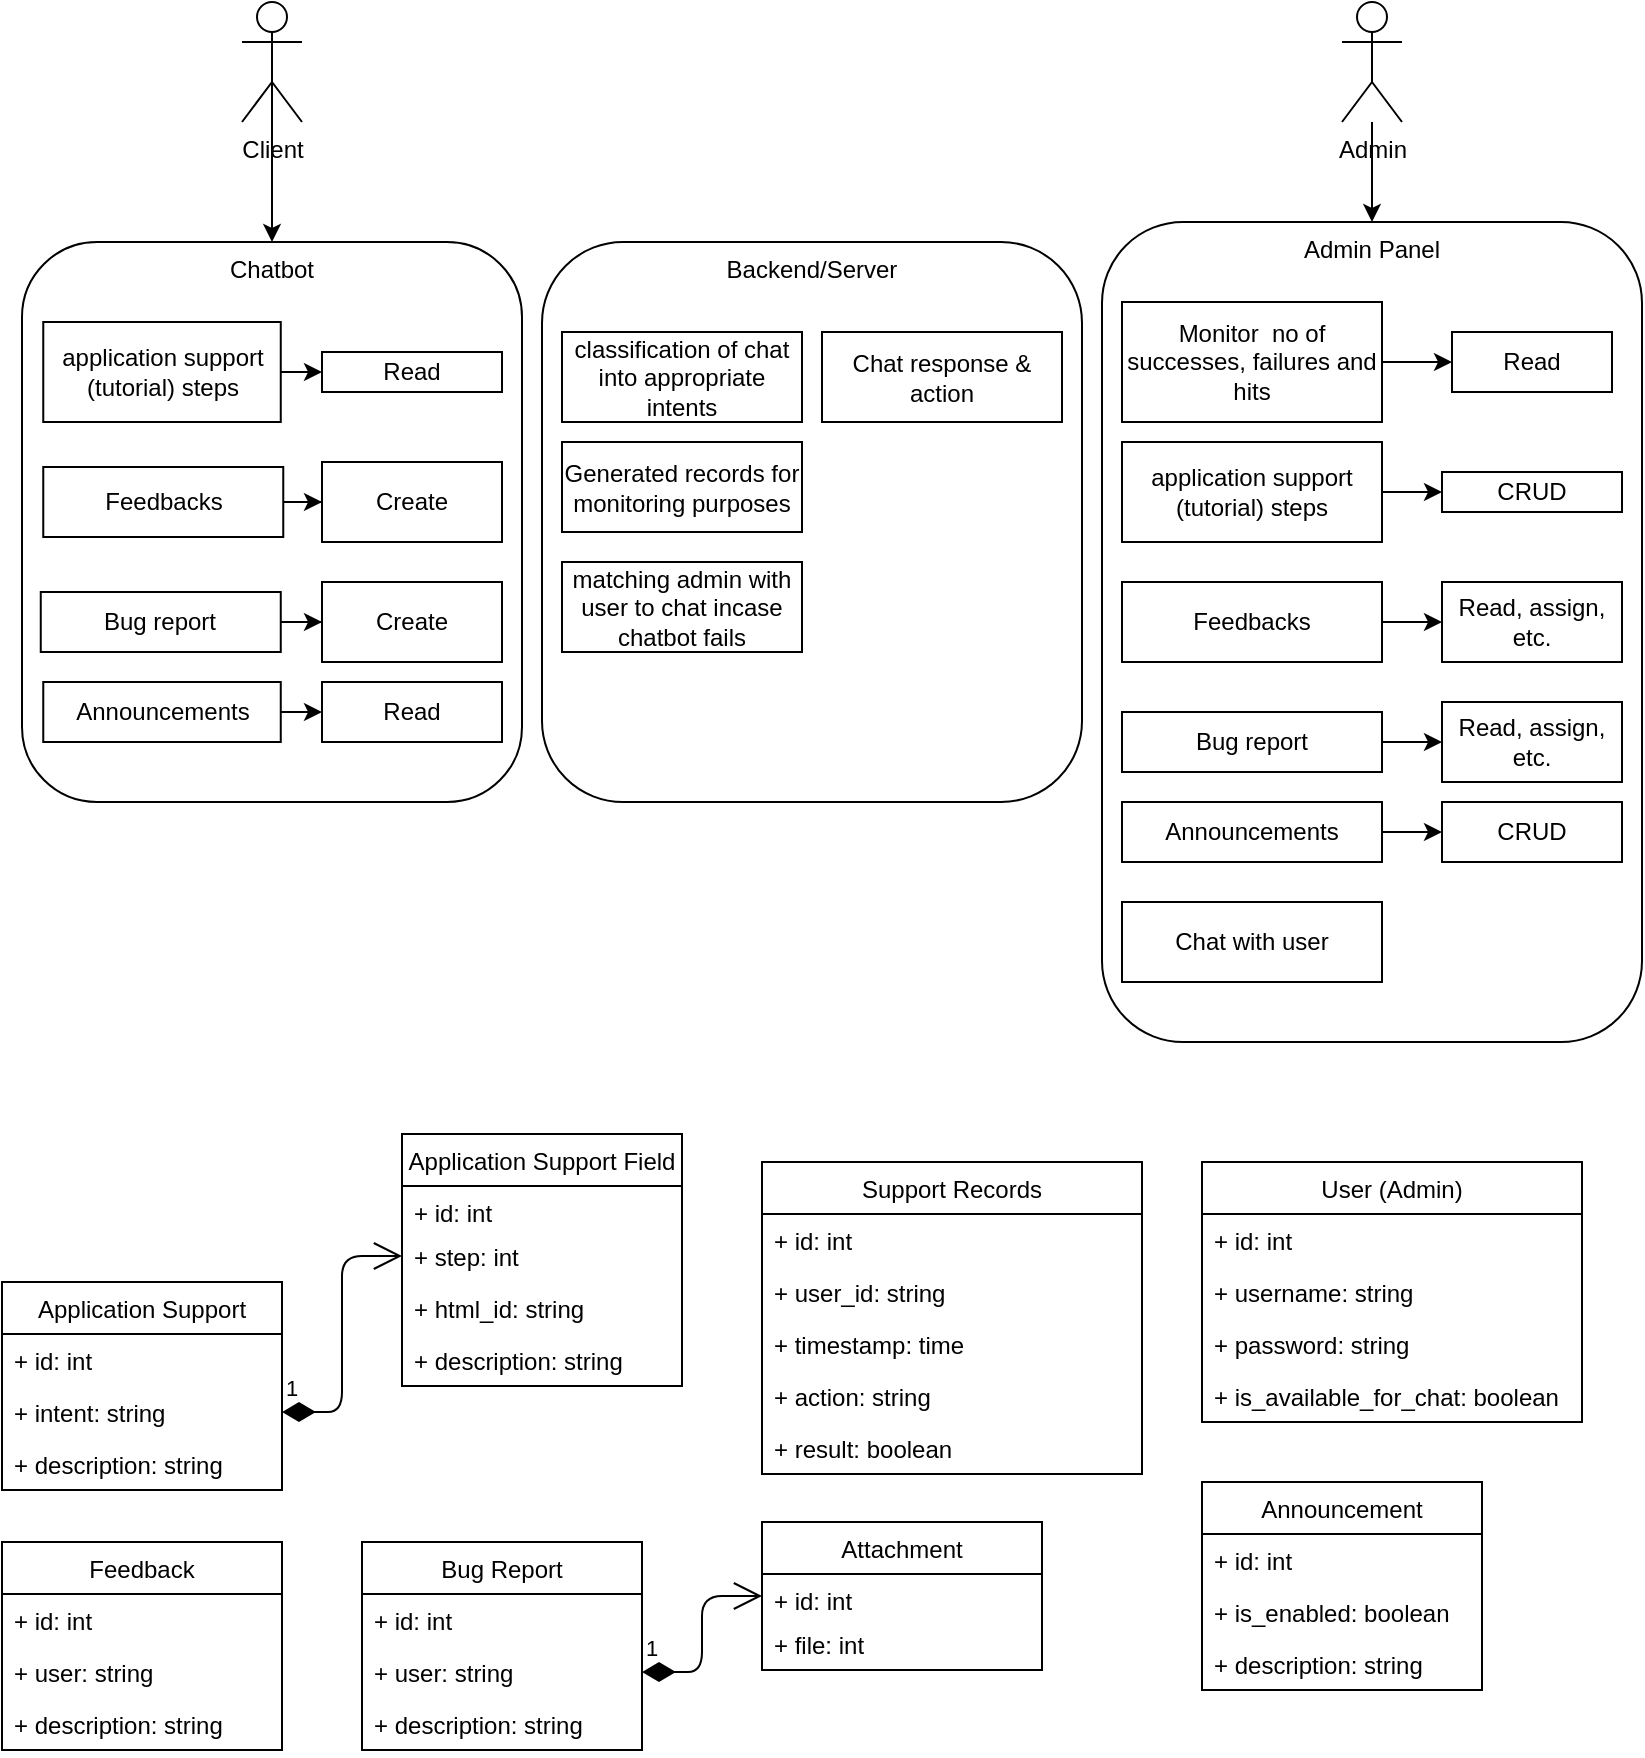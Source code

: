 <mxfile version="14.6.13" type="device"><diagram id="slBNBqp8kM-hiiNaj3mM" name="Page-1"><mxGraphModel dx="946" dy="645" grid="1" gridSize="10" guides="1" tooltips="1" connect="1" arrows="1" fold="1" page="1" pageScale="1" pageWidth="850" pageHeight="1100" math="0" shadow="0"><root><mxCell id="0"/><mxCell id="1" parent="0"/><mxCell id="my_7qZNxJFm8CVcd_y7L-30" value="Admin Panel" style="rounded=1;whiteSpace=wrap;html=1;verticalAlign=top;" vertex="1" parent="1"><mxGeometry x="570" y="160" width="270" height="410" as="geometry"/></mxCell><mxCell id="my_7qZNxJFm8CVcd_y7L-10" style="edgeStyle=orthogonalEdgeStyle;rounded=0;orthogonalLoop=1;jettySize=auto;html=1;exitX=0.5;exitY=0.5;exitDx=0;exitDy=0;exitPerimeter=0;" edge="1" parent="1" source="my_7qZNxJFm8CVcd_y7L-2" target="my_7qZNxJFm8CVcd_y7L-35"><mxGeometry relative="1" as="geometry"><mxPoint x="165" y="290" as="targetPoint"/></mxGeometry></mxCell><mxCell id="my_7qZNxJFm8CVcd_y7L-2" value="Client" style="shape=umlActor;verticalLabelPosition=bottom;verticalAlign=top;html=1;outlineConnect=0;" vertex="1" parent="1"><mxGeometry x="140" y="50" width="30" height="60" as="geometry"/></mxCell><mxCell id="my_7qZNxJFm8CVcd_y7L-11" style="edgeStyle=orthogonalEdgeStyle;rounded=0;orthogonalLoop=1;jettySize=auto;html=1;entryX=0.5;entryY=0;entryDx=0;entryDy=0;" edge="1" parent="1" source="my_7qZNxJFm8CVcd_y7L-3" target="my_7qZNxJFm8CVcd_y7L-30"><mxGeometry relative="1" as="geometry"><mxPoint x="635" y="140" as="targetPoint"/></mxGeometry></mxCell><mxCell id="my_7qZNxJFm8CVcd_y7L-3" value="Admin&lt;br&gt;" style="shape=umlActor;verticalLabelPosition=bottom;verticalAlign=top;html=1;outlineConnect=0;" vertex="1" parent="1"><mxGeometry x="690" y="50" width="30" height="60" as="geometry"/></mxCell><mxCell id="my_7qZNxJFm8CVcd_y7L-34" style="edgeStyle=orthogonalEdgeStyle;rounded=0;orthogonalLoop=1;jettySize=auto;html=1;entryX=0;entryY=0.5;entryDx=0;entryDy=0;" edge="1" parent="1" source="my_7qZNxJFm8CVcd_y7L-14" target="my_7qZNxJFm8CVcd_y7L-33"><mxGeometry relative="1" as="geometry"/></mxCell><mxCell id="my_7qZNxJFm8CVcd_y7L-14" value="Monitor &amp;nbsp;no of successes, failures and hits" style="whiteSpace=wrap;html=1;" vertex="1" parent="1"><mxGeometry x="580" y="200" width="130" height="60" as="geometry"/></mxCell><mxCell id="my_7qZNxJFm8CVcd_y7L-19" style="edgeStyle=orthogonalEdgeStyle;rounded=0;orthogonalLoop=1;jettySize=auto;html=1;" edge="1" parent="1" source="my_7qZNxJFm8CVcd_y7L-18" target="my_7qZNxJFm8CVcd_y7L-20"><mxGeometry relative="1" as="geometry"><mxPoint x="690" y="290" as="targetPoint"/></mxGeometry></mxCell><mxCell id="my_7qZNxJFm8CVcd_y7L-18" value="application support (tutorial) steps" style="whiteSpace=wrap;html=1;" vertex="1" parent="1"><mxGeometry x="580" y="270" width="130" height="50" as="geometry"/></mxCell><mxCell id="my_7qZNxJFm8CVcd_y7L-20" value="CRUD" style="rounded=0;whiteSpace=wrap;html=1;" vertex="1" parent="1"><mxGeometry x="740" y="285" width="90" height="20" as="geometry"/></mxCell><mxCell id="my_7qZNxJFm8CVcd_y7L-21" style="edgeStyle=orthogonalEdgeStyle;rounded=0;orthogonalLoop=1;jettySize=auto;html=1;" edge="1" parent="1" source="my_7qZNxJFm8CVcd_y7L-22" target="my_7qZNxJFm8CVcd_y7L-23"><mxGeometry relative="1" as="geometry"><mxPoint x="690" y="360" as="targetPoint"/></mxGeometry></mxCell><mxCell id="my_7qZNxJFm8CVcd_y7L-22" value="Feedbacks" style="whiteSpace=wrap;html=1;" vertex="1" parent="1"><mxGeometry x="580" y="340" width="130" height="40" as="geometry"/></mxCell><mxCell id="my_7qZNxJFm8CVcd_y7L-23" value="Read, assign, etc." style="rounded=0;whiteSpace=wrap;html=1;" vertex="1" parent="1"><mxGeometry x="740" y="340" width="90" height="40" as="geometry"/></mxCell><mxCell id="my_7qZNxJFm8CVcd_y7L-24" style="edgeStyle=orthogonalEdgeStyle;rounded=0;orthogonalLoop=1;jettySize=auto;html=1;" edge="1" parent="1" source="my_7qZNxJFm8CVcd_y7L-25" target="my_7qZNxJFm8CVcd_y7L-26"><mxGeometry relative="1" as="geometry"><mxPoint x="690" y="430" as="targetPoint"/></mxGeometry></mxCell><mxCell id="my_7qZNxJFm8CVcd_y7L-25" value="Bug report" style="whiteSpace=wrap;html=1;" vertex="1" parent="1"><mxGeometry x="580" y="405" width="130" height="30" as="geometry"/></mxCell><mxCell id="my_7qZNxJFm8CVcd_y7L-26" value="Read, assign, etc." style="rounded=0;whiteSpace=wrap;html=1;" vertex="1" parent="1"><mxGeometry x="740" y="400" width="90" height="40" as="geometry"/></mxCell><mxCell id="my_7qZNxJFm8CVcd_y7L-27" style="edgeStyle=orthogonalEdgeStyle;rounded=0;orthogonalLoop=1;jettySize=auto;html=1;" edge="1" parent="1" source="my_7qZNxJFm8CVcd_y7L-28" target="my_7qZNxJFm8CVcd_y7L-29"><mxGeometry relative="1" as="geometry"><mxPoint x="690" y="490" as="targetPoint"/></mxGeometry></mxCell><mxCell id="my_7qZNxJFm8CVcd_y7L-28" value="Announcements" style="whiteSpace=wrap;html=1;" vertex="1" parent="1"><mxGeometry x="580" y="450" width="130" height="30" as="geometry"/></mxCell><mxCell id="my_7qZNxJFm8CVcd_y7L-29" value="CRUD" style="rounded=0;whiteSpace=wrap;html=1;" vertex="1" parent="1"><mxGeometry x="740" y="450" width="90" height="30" as="geometry"/></mxCell><mxCell id="my_7qZNxJFm8CVcd_y7L-31" value="Chat with user" style="rounded=0;whiteSpace=wrap;html=1;" vertex="1" parent="1"><mxGeometry x="580" y="500" width="130" height="40" as="geometry"/></mxCell><mxCell id="my_7qZNxJFm8CVcd_y7L-33" value="Read" style="rounded=0;whiteSpace=wrap;html=1;" vertex="1" parent="1"><mxGeometry x="745" y="215" width="80" height="30" as="geometry"/></mxCell><mxCell id="my_7qZNxJFm8CVcd_y7L-35" value="Chatbot" style="rounded=1;whiteSpace=wrap;html=1;verticalAlign=top;" vertex="1" parent="1"><mxGeometry x="30" y="170" width="250" height="280" as="geometry"/></mxCell><mxCell id="my_7qZNxJFm8CVcd_y7L-57" style="edgeStyle=orthogonalEdgeStyle;rounded=0;orthogonalLoop=1;jettySize=auto;html=1;exitX=1;exitY=0.5;exitDx=0;exitDy=0;entryX=0;entryY=0.5;entryDx=0;entryDy=0;" edge="1" parent="1" source="my_7qZNxJFm8CVcd_y7L-47" target="my_7qZNxJFm8CVcd_y7L-48"><mxGeometry relative="1" as="geometry"/></mxCell><mxCell id="my_7qZNxJFm8CVcd_y7L-47" value="application support (tutorial) steps" style="whiteSpace=wrap;html=1;" vertex="1" parent="1"><mxGeometry x="40.63" y="210" width="118.75" height="50" as="geometry"/></mxCell><mxCell id="my_7qZNxJFm8CVcd_y7L-48" value="Read" style="rounded=0;whiteSpace=wrap;html=1;" vertex="1" parent="1"><mxGeometry x="180" y="225" width="90" height="20" as="geometry"/></mxCell><mxCell id="my_7qZNxJFm8CVcd_y7L-60" style="edgeStyle=orthogonalEdgeStyle;rounded=0;orthogonalLoop=1;jettySize=auto;html=1;entryX=0;entryY=0.5;entryDx=0;entryDy=0;" edge="1" parent="1" source="my_7qZNxJFm8CVcd_y7L-49" target="my_7qZNxJFm8CVcd_y7L-50"><mxGeometry relative="1" as="geometry"/></mxCell><mxCell id="my_7qZNxJFm8CVcd_y7L-49" value="Feedbacks" style="whiteSpace=wrap;html=1;" vertex="1" parent="1"><mxGeometry x="40.63" y="282.5" width="120" height="35" as="geometry"/></mxCell><mxCell id="my_7qZNxJFm8CVcd_y7L-50" value="Create" style="rounded=0;whiteSpace=wrap;html=1;" vertex="1" parent="1"><mxGeometry x="180" y="280" width="90" height="40" as="geometry"/></mxCell><mxCell id="my_7qZNxJFm8CVcd_y7L-59" style="edgeStyle=orthogonalEdgeStyle;rounded=0;orthogonalLoop=1;jettySize=auto;html=1;entryX=0;entryY=0.5;entryDx=0;entryDy=0;" edge="1" parent="1" source="my_7qZNxJFm8CVcd_y7L-51" target="my_7qZNxJFm8CVcd_y7L-52"><mxGeometry relative="1" as="geometry"/></mxCell><mxCell id="my_7qZNxJFm8CVcd_y7L-51" value="Bug report" style="whiteSpace=wrap;html=1;" vertex="1" parent="1"><mxGeometry x="39.38" y="345" width="120" height="30" as="geometry"/></mxCell><mxCell id="my_7qZNxJFm8CVcd_y7L-52" value="Create" style="rounded=0;whiteSpace=wrap;html=1;" vertex="1" parent="1"><mxGeometry x="180" y="340" width="90" height="40" as="geometry"/></mxCell><mxCell id="my_7qZNxJFm8CVcd_y7L-58" style="edgeStyle=orthogonalEdgeStyle;rounded=0;orthogonalLoop=1;jettySize=auto;html=1;exitX=1;exitY=0.5;exitDx=0;exitDy=0;entryX=0;entryY=0.5;entryDx=0;entryDy=0;" edge="1" parent="1" source="my_7qZNxJFm8CVcd_y7L-53" target="my_7qZNxJFm8CVcd_y7L-54"><mxGeometry relative="1" as="geometry"/></mxCell><mxCell id="my_7qZNxJFm8CVcd_y7L-53" value="Announcements" style="whiteSpace=wrap;html=1;" vertex="1" parent="1"><mxGeometry x="40.63" y="390" width="118.75" height="30" as="geometry"/></mxCell><mxCell id="my_7qZNxJFm8CVcd_y7L-54" value="Read" style="rounded=0;whiteSpace=wrap;html=1;" vertex="1" parent="1"><mxGeometry x="180" y="390" width="90" height="30" as="geometry"/></mxCell><mxCell id="my_7qZNxJFm8CVcd_y7L-61" value="Backend/Server" style="rounded=1;whiteSpace=wrap;html=1;verticalAlign=top;" vertex="1" parent="1"><mxGeometry x="290" y="170" width="270" height="280" as="geometry"/></mxCell><mxCell id="my_7qZNxJFm8CVcd_y7L-64" value="classification of chat into appropriate intents" style="rounded=0;whiteSpace=wrap;html=1;" vertex="1" parent="1"><mxGeometry x="300" y="215" width="120" height="45" as="geometry"/></mxCell><mxCell id="my_7qZNxJFm8CVcd_y7L-65" value="Generated records for monitoring purposes" style="rounded=0;whiteSpace=wrap;html=1;" vertex="1" parent="1"><mxGeometry x="300" y="270" width="120" height="45" as="geometry"/></mxCell><mxCell id="my_7qZNxJFm8CVcd_y7L-66" value="matching admin with user to chat incase chatbot fails" style="rounded=0;whiteSpace=wrap;html=1;" vertex="1" parent="1"><mxGeometry x="300" y="330" width="120" height="45" as="geometry"/></mxCell><mxCell id="my_7qZNxJFm8CVcd_y7L-67" value="Chat response &amp;amp; action" style="rounded=0;whiteSpace=wrap;html=1;" vertex="1" parent="1"><mxGeometry x="430" y="215" width="120" height="45" as="geometry"/></mxCell><mxCell id="my_7qZNxJFm8CVcd_y7L-70" value="Application Support" style="swimlane;fontStyle=0;childLayout=stackLayout;horizontal=1;startSize=26;fillColor=none;horizontalStack=0;resizeParent=1;resizeParentMax=0;resizeLast=0;collapsible=1;marginBottom=0;" vertex="1" parent="1"><mxGeometry x="20" y="690" width="140" height="104" as="geometry"/></mxCell><mxCell id="my_7qZNxJFm8CVcd_y7L-71" value="+ id: int" style="text;strokeColor=none;fillColor=none;align=left;verticalAlign=top;spacingLeft=4;spacingRight=4;overflow=hidden;rotatable=0;points=[[0,0.5],[1,0.5]];portConstraint=eastwest;" vertex="1" parent="my_7qZNxJFm8CVcd_y7L-70"><mxGeometry y="26" width="140" height="26" as="geometry"/></mxCell><mxCell id="my_7qZNxJFm8CVcd_y7L-72" value="+ intent: string" style="text;strokeColor=none;fillColor=none;align=left;verticalAlign=top;spacingLeft=4;spacingRight=4;overflow=hidden;rotatable=0;points=[[0,0.5],[1,0.5]];portConstraint=eastwest;" vertex="1" parent="my_7qZNxJFm8CVcd_y7L-70"><mxGeometry y="52" width="140" height="26" as="geometry"/></mxCell><mxCell id="my_7qZNxJFm8CVcd_y7L-77" value="+ description: string" style="text;strokeColor=none;fillColor=none;align=left;verticalAlign=top;spacingLeft=4;spacingRight=4;overflow=hidden;rotatable=0;points=[[0,0.5],[1,0.5]];portConstraint=eastwest;" vertex="1" parent="my_7qZNxJFm8CVcd_y7L-70"><mxGeometry y="78" width="140" height="26" as="geometry"/></mxCell><mxCell id="my_7qZNxJFm8CVcd_y7L-74" value="Application Support Field" style="swimlane;fontStyle=0;childLayout=stackLayout;horizontal=1;startSize=26;fillColor=none;horizontalStack=0;resizeParent=1;resizeParentMax=0;resizeLast=0;collapsible=1;marginBottom=0;" vertex="1" parent="1"><mxGeometry x="220" y="616" width="140" height="126" as="geometry"/></mxCell><mxCell id="my_7qZNxJFm8CVcd_y7L-75" value="+ id: int" style="text;strokeColor=none;fillColor=none;align=left;verticalAlign=top;spacingLeft=4;spacingRight=4;overflow=hidden;rotatable=0;points=[[0,0.5],[1,0.5]];portConstraint=eastwest;" vertex="1" parent="my_7qZNxJFm8CVcd_y7L-74"><mxGeometry y="26" width="140" height="22" as="geometry"/></mxCell><mxCell id="my_7qZNxJFm8CVcd_y7L-79" value="+ step: int" style="text;strokeColor=none;fillColor=none;align=left;verticalAlign=top;spacingLeft=4;spacingRight=4;overflow=hidden;rotatable=0;points=[[0,0.5],[1,0.5]];portConstraint=eastwest;" vertex="1" parent="my_7qZNxJFm8CVcd_y7L-74"><mxGeometry y="48" width="140" height="26" as="geometry"/></mxCell><mxCell id="my_7qZNxJFm8CVcd_y7L-76" value="+ html_id: string" style="text;strokeColor=none;fillColor=none;align=left;verticalAlign=top;spacingLeft=4;spacingRight=4;overflow=hidden;rotatable=0;points=[[0,0.5],[1,0.5]];portConstraint=eastwest;" vertex="1" parent="my_7qZNxJFm8CVcd_y7L-74"><mxGeometry y="74" width="140" height="26" as="geometry"/></mxCell><mxCell id="my_7qZNxJFm8CVcd_y7L-78" value="+ description: string" style="text;strokeColor=none;fillColor=none;align=left;verticalAlign=top;spacingLeft=4;spacingRight=4;overflow=hidden;rotatable=0;points=[[0,0.5],[1,0.5]];portConstraint=eastwest;" vertex="1" parent="my_7qZNxJFm8CVcd_y7L-74"><mxGeometry y="100" width="140" height="26" as="geometry"/></mxCell><mxCell id="my_7qZNxJFm8CVcd_y7L-81" value="1" style="endArrow=open;html=1;endSize=12;startArrow=diamondThin;startSize=14;startFill=1;edgeStyle=orthogonalEdgeStyle;align=left;verticalAlign=bottom;exitX=1;exitY=0.5;exitDx=0;exitDy=0;entryX=0;entryY=0.5;entryDx=0;entryDy=0;" edge="1" parent="1" source="my_7qZNxJFm8CVcd_y7L-72" target="my_7qZNxJFm8CVcd_y7L-79"><mxGeometry x="-1" y="3" relative="1" as="geometry"><mxPoint x="190" y="800" as="sourcePoint"/><mxPoint x="270" y="695" as="targetPoint"/></mxGeometry></mxCell><mxCell id="my_7qZNxJFm8CVcd_y7L-82" value="Feedback" style="swimlane;fontStyle=0;childLayout=stackLayout;horizontal=1;startSize=26;fillColor=none;horizontalStack=0;resizeParent=1;resizeParentMax=0;resizeLast=0;collapsible=1;marginBottom=0;" vertex="1" parent="1"><mxGeometry x="20" y="820" width="140" height="104" as="geometry"/></mxCell><mxCell id="my_7qZNxJFm8CVcd_y7L-83" value="+ id: int" style="text;strokeColor=none;fillColor=none;align=left;verticalAlign=top;spacingLeft=4;spacingRight=4;overflow=hidden;rotatable=0;points=[[0,0.5],[1,0.5]];portConstraint=eastwest;" vertex="1" parent="my_7qZNxJFm8CVcd_y7L-82"><mxGeometry y="26" width="140" height="26" as="geometry"/></mxCell><mxCell id="my_7qZNxJFm8CVcd_y7L-84" value="+ user: string" style="text;strokeColor=none;fillColor=none;align=left;verticalAlign=top;spacingLeft=4;spacingRight=4;overflow=hidden;rotatable=0;points=[[0,0.5],[1,0.5]];portConstraint=eastwest;" vertex="1" parent="my_7qZNxJFm8CVcd_y7L-82"><mxGeometry y="52" width="140" height="26" as="geometry"/></mxCell><mxCell id="my_7qZNxJFm8CVcd_y7L-85" value="+ description: string" style="text;strokeColor=none;fillColor=none;align=left;verticalAlign=top;spacingLeft=4;spacingRight=4;overflow=hidden;rotatable=0;points=[[0,0.5],[1,0.5]];portConstraint=eastwest;" vertex="1" parent="my_7qZNxJFm8CVcd_y7L-82"><mxGeometry y="78" width="140" height="26" as="geometry"/></mxCell><mxCell id="my_7qZNxJFm8CVcd_y7L-92" value="Bug Report" style="swimlane;fontStyle=0;childLayout=stackLayout;horizontal=1;startSize=26;fillColor=none;horizontalStack=0;resizeParent=1;resizeParentMax=0;resizeLast=0;collapsible=1;marginBottom=0;" vertex="1" parent="1"><mxGeometry x="200" y="820" width="140" height="104" as="geometry"/></mxCell><mxCell id="my_7qZNxJFm8CVcd_y7L-93" value="+ id: int" style="text;strokeColor=none;fillColor=none;align=left;verticalAlign=top;spacingLeft=4;spacingRight=4;overflow=hidden;rotatable=0;points=[[0,0.5],[1,0.5]];portConstraint=eastwest;" vertex="1" parent="my_7qZNxJFm8CVcd_y7L-92"><mxGeometry y="26" width="140" height="26" as="geometry"/></mxCell><mxCell id="my_7qZNxJFm8CVcd_y7L-94" value="+ user: string" style="text;strokeColor=none;fillColor=none;align=left;verticalAlign=top;spacingLeft=4;spacingRight=4;overflow=hidden;rotatable=0;points=[[0,0.5],[1,0.5]];portConstraint=eastwest;" vertex="1" parent="my_7qZNxJFm8CVcd_y7L-92"><mxGeometry y="52" width="140" height="26" as="geometry"/></mxCell><mxCell id="my_7qZNxJFm8CVcd_y7L-95" value="+ description: string" style="text;strokeColor=none;fillColor=none;align=left;verticalAlign=top;spacingLeft=4;spacingRight=4;overflow=hidden;rotatable=0;points=[[0,0.5],[1,0.5]];portConstraint=eastwest;" vertex="1" parent="my_7qZNxJFm8CVcd_y7L-92"><mxGeometry y="78" width="140" height="26" as="geometry"/></mxCell><mxCell id="my_7qZNxJFm8CVcd_y7L-96" value="Attachment" style="swimlane;fontStyle=0;childLayout=stackLayout;horizontal=1;startSize=26;fillColor=none;horizontalStack=0;resizeParent=1;resizeParentMax=0;resizeLast=0;collapsible=1;marginBottom=0;" vertex="1" parent="1"><mxGeometry x="400" y="810" width="140" height="74" as="geometry"/></mxCell><mxCell id="my_7qZNxJFm8CVcd_y7L-102" value="+ id: int" style="text;strokeColor=none;fillColor=none;align=left;verticalAlign=top;spacingLeft=4;spacingRight=4;overflow=hidden;rotatable=0;points=[[0,0.5],[1,0.5]];portConstraint=eastwest;" vertex="1" parent="my_7qZNxJFm8CVcd_y7L-96"><mxGeometry y="26" width="140" height="22" as="geometry"/></mxCell><mxCell id="my_7qZNxJFm8CVcd_y7L-98" value="+ file: int" style="text;strokeColor=none;fillColor=none;align=left;verticalAlign=top;spacingLeft=4;spacingRight=4;overflow=hidden;rotatable=0;points=[[0,0.5],[1,0.5]];portConstraint=eastwest;" vertex="1" parent="my_7qZNxJFm8CVcd_y7L-96"><mxGeometry y="48" width="140" height="26" as="geometry"/></mxCell><mxCell id="my_7qZNxJFm8CVcd_y7L-101" value="1" style="endArrow=open;html=1;endSize=12;startArrow=diamondThin;startSize=14;startFill=1;edgeStyle=orthogonalEdgeStyle;align=left;verticalAlign=bottom;exitX=1;exitY=0.5;exitDx=0;exitDy=0;entryX=0;entryY=0.5;entryDx=0;entryDy=0;" edge="1" parent="1" source="my_7qZNxJFm8CVcd_y7L-94" target="my_7qZNxJFm8CVcd_y7L-102"><mxGeometry x="-1" y="3" relative="1" as="geometry"><mxPoint x="430" y="904" as="sourcePoint"/><mxPoint x="410" y="899" as="targetPoint"/></mxGeometry></mxCell><mxCell id="my_7qZNxJFm8CVcd_y7L-107" value="Announcement" style="swimlane;fontStyle=0;childLayout=stackLayout;horizontal=1;startSize=26;fillColor=none;horizontalStack=0;resizeParent=1;resizeParentMax=0;resizeLast=0;collapsible=1;marginBottom=0;" vertex="1" parent="1"><mxGeometry x="620" y="790" width="140" height="104" as="geometry"/></mxCell><mxCell id="my_7qZNxJFm8CVcd_y7L-108" value="+ id: int" style="text;strokeColor=none;fillColor=none;align=left;verticalAlign=top;spacingLeft=4;spacingRight=4;overflow=hidden;rotatable=0;points=[[0,0.5],[1,0.5]];portConstraint=eastwest;" vertex="1" parent="my_7qZNxJFm8CVcd_y7L-107"><mxGeometry y="26" width="140" height="26" as="geometry"/></mxCell><mxCell id="my_7qZNxJFm8CVcd_y7L-109" value="+ is_enabled: boolean" style="text;strokeColor=none;fillColor=none;align=left;verticalAlign=top;spacingLeft=4;spacingRight=4;overflow=hidden;rotatable=0;points=[[0,0.5],[1,0.5]];portConstraint=eastwest;" vertex="1" parent="my_7qZNxJFm8CVcd_y7L-107"><mxGeometry y="52" width="140" height="26" as="geometry"/></mxCell><mxCell id="my_7qZNxJFm8CVcd_y7L-110" value="+ description: string" style="text;strokeColor=none;fillColor=none;align=left;verticalAlign=top;spacingLeft=4;spacingRight=4;overflow=hidden;rotatable=0;points=[[0,0.5],[1,0.5]];portConstraint=eastwest;" vertex="1" parent="my_7qZNxJFm8CVcd_y7L-107"><mxGeometry y="78" width="140" height="26" as="geometry"/></mxCell><mxCell id="my_7qZNxJFm8CVcd_y7L-115" value="User (Admin)" style="swimlane;fontStyle=0;childLayout=stackLayout;horizontal=1;startSize=26;fillColor=none;horizontalStack=0;resizeParent=1;resizeParentMax=0;resizeLast=0;collapsible=1;marginBottom=0;" vertex="1" parent="1"><mxGeometry x="620" y="630" width="190" height="130" as="geometry"/></mxCell><mxCell id="my_7qZNxJFm8CVcd_y7L-116" value="+ id: int" style="text;strokeColor=none;fillColor=none;align=left;verticalAlign=top;spacingLeft=4;spacingRight=4;overflow=hidden;rotatable=0;points=[[0,0.5],[1,0.5]];portConstraint=eastwest;" vertex="1" parent="my_7qZNxJFm8CVcd_y7L-115"><mxGeometry y="26" width="190" height="26" as="geometry"/></mxCell><mxCell id="my_7qZNxJFm8CVcd_y7L-117" value="+ username: string" style="text;strokeColor=none;fillColor=none;align=left;verticalAlign=top;spacingLeft=4;spacingRight=4;overflow=hidden;rotatable=0;points=[[0,0.5],[1,0.5]];portConstraint=eastwest;" vertex="1" parent="my_7qZNxJFm8CVcd_y7L-115"><mxGeometry y="52" width="190" height="26" as="geometry"/></mxCell><mxCell id="my_7qZNxJFm8CVcd_y7L-118" value="+ password: string" style="text;strokeColor=none;fillColor=none;align=left;verticalAlign=top;spacingLeft=4;spacingRight=4;overflow=hidden;rotatable=0;points=[[0,0.5],[1,0.5]];portConstraint=eastwest;" vertex="1" parent="my_7qZNxJFm8CVcd_y7L-115"><mxGeometry y="78" width="190" height="26" as="geometry"/></mxCell><mxCell id="my_7qZNxJFm8CVcd_y7L-119" value="+ is_available_for_chat: boolean" style="text;strokeColor=none;fillColor=none;align=left;verticalAlign=top;spacingLeft=4;spacingRight=4;overflow=hidden;rotatable=0;points=[[0,0.5],[1,0.5]];portConstraint=eastwest;" vertex="1" parent="my_7qZNxJFm8CVcd_y7L-115"><mxGeometry y="104" width="190" height="26" as="geometry"/></mxCell><mxCell id="my_7qZNxJFm8CVcd_y7L-125" value="Support Records" style="swimlane;fontStyle=0;childLayout=stackLayout;horizontal=1;startSize=26;fillColor=none;horizontalStack=0;resizeParent=1;resizeParentMax=0;resizeLast=0;collapsible=1;marginBottom=0;" vertex="1" parent="1"><mxGeometry x="400" y="630" width="190" height="156" as="geometry"/></mxCell><mxCell id="my_7qZNxJFm8CVcd_y7L-126" value="+ id: int" style="text;strokeColor=none;fillColor=none;align=left;verticalAlign=top;spacingLeft=4;spacingRight=4;overflow=hidden;rotatable=0;points=[[0,0.5],[1,0.5]];portConstraint=eastwest;" vertex="1" parent="my_7qZNxJFm8CVcd_y7L-125"><mxGeometry y="26" width="190" height="26" as="geometry"/></mxCell><mxCell id="my_7qZNxJFm8CVcd_y7L-128" value="+ user_id: string" style="text;strokeColor=none;fillColor=none;align=left;verticalAlign=top;spacingLeft=4;spacingRight=4;overflow=hidden;rotatable=0;points=[[0,0.5],[1,0.5]];portConstraint=eastwest;" vertex="1" parent="my_7qZNxJFm8CVcd_y7L-125"><mxGeometry y="52" width="190" height="26" as="geometry"/></mxCell><mxCell id="my_7qZNxJFm8CVcd_y7L-129" value="+ timestamp: time" style="text;strokeColor=none;fillColor=none;align=left;verticalAlign=top;spacingLeft=4;spacingRight=4;overflow=hidden;rotatable=0;points=[[0,0.5],[1,0.5]];portConstraint=eastwest;" vertex="1" parent="my_7qZNxJFm8CVcd_y7L-125"><mxGeometry y="78" width="190" height="26" as="geometry"/></mxCell><mxCell id="my_7qZNxJFm8CVcd_y7L-130" value="+ action: string" style="text;strokeColor=none;fillColor=none;align=left;verticalAlign=top;spacingLeft=4;spacingRight=4;overflow=hidden;rotatable=0;points=[[0,0.5],[1,0.5]];portConstraint=eastwest;" vertex="1" parent="my_7qZNxJFm8CVcd_y7L-125"><mxGeometry y="104" width="190" height="26" as="geometry"/></mxCell><mxCell id="my_7qZNxJFm8CVcd_y7L-131" value="+ result: boolean" style="text;strokeColor=none;fillColor=none;align=left;verticalAlign=top;spacingLeft=4;spacingRight=4;overflow=hidden;rotatable=0;points=[[0,0.5],[1,0.5]];portConstraint=eastwest;" vertex="1" parent="my_7qZNxJFm8CVcd_y7L-125"><mxGeometry y="130" width="190" height="26" as="geometry"/></mxCell></root></mxGraphModel></diagram></mxfile>